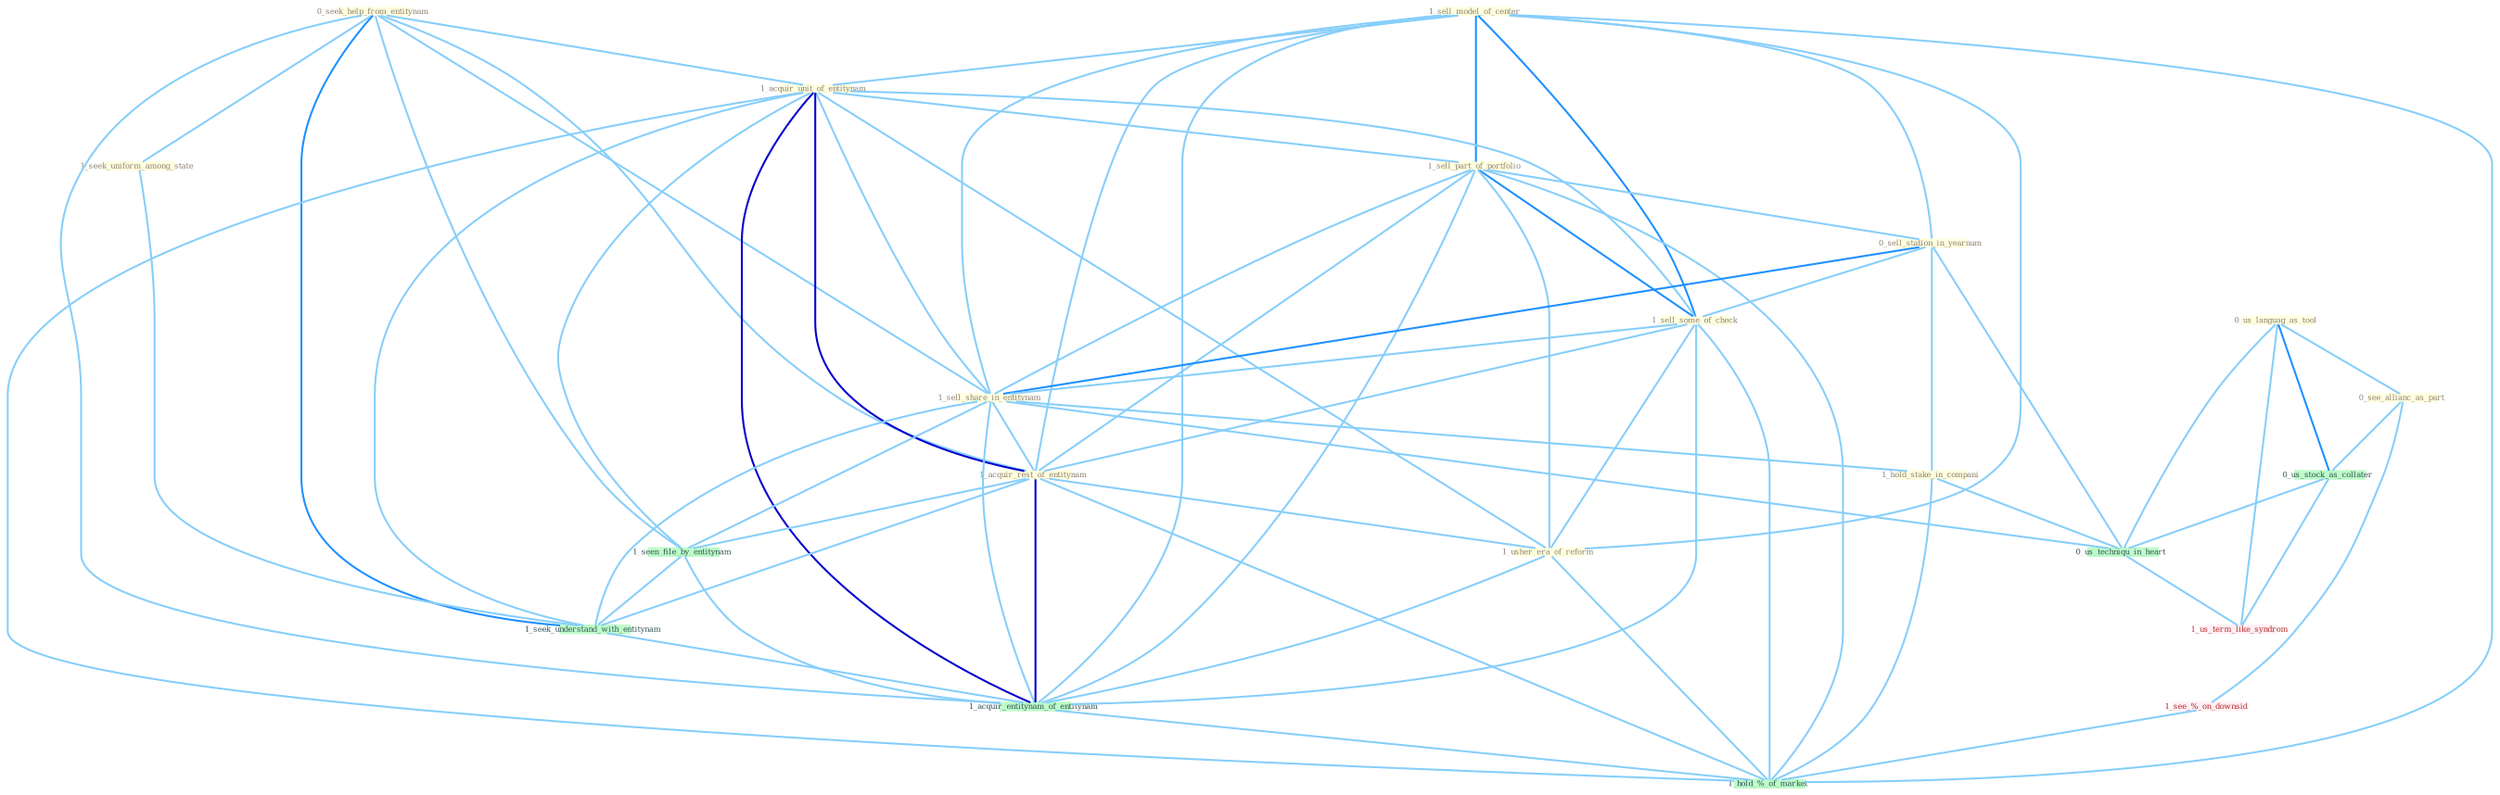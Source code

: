 Graph G{ 
    node
    [shape=polygon,style=filled,width=.5,height=.06,color="#BDFCC9",fixedsize=true,fontsize=4,
    fontcolor="#2f4f4f"];
    {node
    [color="#ffffe0", fontcolor="#8b7d6b"] "0_seek_help_from_entitynam " "1_sell_model_of_center " "1_acquir_unit_of_entitynam " "1_sell_part_of_portfolio " "1_seek_uniform_among_state " "0_sell_station_in_yearnum " "0_us_languag_as_tool " "1_sell_some_of_check " "1_sell_share_in_entitynam " "1_hold_stake_in_compani " "0_see_allianc_as_part " "1_acquir_rest_of_entitynam " "1_usher_era_of_reform "}
{node [color="#fff0f5", fontcolor="#b22222"] "1_see_%_on_downsid " "1_us_term_like_syndrom "}
edge [color="#B0E2FF"];

	"0_seek_help_from_entitynam " -- "1_acquir_unit_of_entitynam " [w="1", color="#87cefa" ];
	"0_seek_help_from_entitynam " -- "1_seek_uniform_among_state " [w="1", color="#87cefa" ];
	"0_seek_help_from_entitynam " -- "1_sell_share_in_entitynam " [w="1", color="#87cefa" ];
	"0_seek_help_from_entitynam " -- "1_acquir_rest_of_entitynam " [w="1", color="#87cefa" ];
	"0_seek_help_from_entitynam " -- "1_seen_file_by_entitynam " [w="1", color="#87cefa" ];
	"0_seek_help_from_entitynam " -- "1_seek_understand_with_entitynam " [w="2", color="#1e90ff" , len=0.8];
	"0_seek_help_from_entitynam " -- "1_acquir_entitynam_of_entitynam " [w="1", color="#87cefa" ];
	"1_sell_model_of_center " -- "1_acquir_unit_of_entitynam " [w="1", color="#87cefa" ];
	"1_sell_model_of_center " -- "1_sell_part_of_portfolio " [w="2", color="#1e90ff" , len=0.8];
	"1_sell_model_of_center " -- "0_sell_station_in_yearnum " [w="1", color="#87cefa" ];
	"1_sell_model_of_center " -- "1_sell_some_of_check " [w="2", color="#1e90ff" , len=0.8];
	"1_sell_model_of_center " -- "1_sell_share_in_entitynam " [w="1", color="#87cefa" ];
	"1_sell_model_of_center " -- "1_acquir_rest_of_entitynam " [w="1", color="#87cefa" ];
	"1_sell_model_of_center " -- "1_usher_era_of_reform " [w="1", color="#87cefa" ];
	"1_sell_model_of_center " -- "1_acquir_entitynam_of_entitynam " [w="1", color="#87cefa" ];
	"1_sell_model_of_center " -- "1_hold_%_of_market " [w="1", color="#87cefa" ];
	"1_acquir_unit_of_entitynam " -- "1_sell_part_of_portfolio " [w="1", color="#87cefa" ];
	"1_acquir_unit_of_entitynam " -- "1_sell_some_of_check " [w="1", color="#87cefa" ];
	"1_acquir_unit_of_entitynam " -- "1_sell_share_in_entitynam " [w="1", color="#87cefa" ];
	"1_acquir_unit_of_entitynam " -- "1_acquir_rest_of_entitynam " [w="3", color="#0000cd" , len=0.6];
	"1_acquir_unit_of_entitynam " -- "1_usher_era_of_reform " [w="1", color="#87cefa" ];
	"1_acquir_unit_of_entitynam " -- "1_seen_file_by_entitynam " [w="1", color="#87cefa" ];
	"1_acquir_unit_of_entitynam " -- "1_seek_understand_with_entitynam " [w="1", color="#87cefa" ];
	"1_acquir_unit_of_entitynam " -- "1_acquir_entitynam_of_entitynam " [w="3", color="#0000cd" , len=0.6];
	"1_acquir_unit_of_entitynam " -- "1_hold_%_of_market " [w="1", color="#87cefa" ];
	"1_sell_part_of_portfolio " -- "0_sell_station_in_yearnum " [w="1", color="#87cefa" ];
	"1_sell_part_of_portfolio " -- "1_sell_some_of_check " [w="2", color="#1e90ff" , len=0.8];
	"1_sell_part_of_portfolio " -- "1_sell_share_in_entitynam " [w="1", color="#87cefa" ];
	"1_sell_part_of_portfolio " -- "1_acquir_rest_of_entitynam " [w="1", color="#87cefa" ];
	"1_sell_part_of_portfolio " -- "1_usher_era_of_reform " [w="1", color="#87cefa" ];
	"1_sell_part_of_portfolio " -- "1_acquir_entitynam_of_entitynam " [w="1", color="#87cefa" ];
	"1_sell_part_of_portfolio " -- "1_hold_%_of_market " [w="1", color="#87cefa" ];
	"1_seek_uniform_among_state " -- "1_seek_understand_with_entitynam " [w="1", color="#87cefa" ];
	"0_sell_station_in_yearnum " -- "1_sell_some_of_check " [w="1", color="#87cefa" ];
	"0_sell_station_in_yearnum " -- "1_sell_share_in_entitynam " [w="2", color="#1e90ff" , len=0.8];
	"0_sell_station_in_yearnum " -- "1_hold_stake_in_compani " [w="1", color="#87cefa" ];
	"0_sell_station_in_yearnum " -- "0_us_techniqu_in_heart " [w="1", color="#87cefa" ];
	"0_us_languag_as_tool " -- "0_see_allianc_as_part " [w="1", color="#87cefa" ];
	"0_us_languag_as_tool " -- "0_us_stock_as_collater " [w="2", color="#1e90ff" , len=0.8];
	"0_us_languag_as_tool " -- "0_us_techniqu_in_heart " [w="1", color="#87cefa" ];
	"0_us_languag_as_tool " -- "1_us_term_like_syndrom " [w="1", color="#87cefa" ];
	"1_sell_some_of_check " -- "1_sell_share_in_entitynam " [w="1", color="#87cefa" ];
	"1_sell_some_of_check " -- "1_acquir_rest_of_entitynam " [w="1", color="#87cefa" ];
	"1_sell_some_of_check " -- "1_usher_era_of_reform " [w="1", color="#87cefa" ];
	"1_sell_some_of_check " -- "1_acquir_entitynam_of_entitynam " [w="1", color="#87cefa" ];
	"1_sell_some_of_check " -- "1_hold_%_of_market " [w="1", color="#87cefa" ];
	"1_sell_share_in_entitynam " -- "1_hold_stake_in_compani " [w="1", color="#87cefa" ];
	"1_sell_share_in_entitynam " -- "1_acquir_rest_of_entitynam " [w="1", color="#87cefa" ];
	"1_sell_share_in_entitynam " -- "1_seen_file_by_entitynam " [w="1", color="#87cefa" ];
	"1_sell_share_in_entitynam " -- "1_seek_understand_with_entitynam " [w="1", color="#87cefa" ];
	"1_sell_share_in_entitynam " -- "1_acquir_entitynam_of_entitynam " [w="1", color="#87cefa" ];
	"1_sell_share_in_entitynam " -- "0_us_techniqu_in_heart " [w="1", color="#87cefa" ];
	"1_hold_stake_in_compani " -- "0_us_techniqu_in_heart " [w="1", color="#87cefa" ];
	"1_hold_stake_in_compani " -- "1_hold_%_of_market " [w="1", color="#87cefa" ];
	"0_see_allianc_as_part " -- "0_us_stock_as_collater " [w="1", color="#87cefa" ];
	"0_see_allianc_as_part " -- "1_see_%_on_downsid " [w="1", color="#87cefa" ];
	"1_acquir_rest_of_entitynam " -- "1_usher_era_of_reform " [w="1", color="#87cefa" ];
	"1_acquir_rest_of_entitynam " -- "1_seen_file_by_entitynam " [w="1", color="#87cefa" ];
	"1_acquir_rest_of_entitynam " -- "1_seek_understand_with_entitynam " [w="1", color="#87cefa" ];
	"1_acquir_rest_of_entitynam " -- "1_acquir_entitynam_of_entitynam " [w="3", color="#0000cd" , len=0.6];
	"1_acquir_rest_of_entitynam " -- "1_hold_%_of_market " [w="1", color="#87cefa" ];
	"1_usher_era_of_reform " -- "1_acquir_entitynam_of_entitynam " [w="1", color="#87cefa" ];
	"1_usher_era_of_reform " -- "1_hold_%_of_market " [w="1", color="#87cefa" ];
	"1_seen_file_by_entitynam " -- "1_seek_understand_with_entitynam " [w="1", color="#87cefa" ];
	"1_seen_file_by_entitynam " -- "1_acquir_entitynam_of_entitynam " [w="1", color="#87cefa" ];
	"0_us_stock_as_collater " -- "0_us_techniqu_in_heart " [w="1", color="#87cefa" ];
	"0_us_stock_as_collater " -- "1_us_term_like_syndrom " [w="1", color="#87cefa" ];
	"1_seek_understand_with_entitynam " -- "1_acquir_entitynam_of_entitynam " [w="1", color="#87cefa" ];
	"1_acquir_entitynam_of_entitynam " -- "1_hold_%_of_market " [w="1", color="#87cefa" ];
	"0_us_techniqu_in_heart " -- "1_us_term_like_syndrom " [w="1", color="#87cefa" ];
	"1_see_%_on_downsid " -- "1_hold_%_of_market " [w="1", color="#87cefa" ];
}